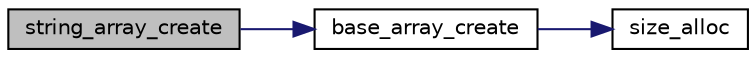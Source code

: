 digraph "string_array_create"
{
  edge [fontname="Helvetica",fontsize="10",labelfontname="Helvetica",labelfontsize="10"];
  node [fontname="Helvetica",fontsize="10",shape=record];
  rankdir="LR";
  Node191 [label="string_array_create",height=0.2,width=0.4,color="black", fillcolor="grey75", style="filled", fontcolor="black"];
  Node191 -> Node192 [color="midnightblue",fontsize="10",style="solid",fontname="Helvetica"];
  Node192 [label="base_array_create",height=0.2,width=0.4,color="black", fillcolor="white", style="filled",URL="$db/dfd/base__array_8c.html#aaf22f7898a8801b699afb5ddd55abcf4"];
  Node192 -> Node193 [color="midnightblue",fontsize="10",style="solid",fontname="Helvetica"];
  Node193 [label="size_alloc",height=0.2,width=0.4,color="black", fillcolor="white", style="filled",URL="$d6/de0/memory__pool_8c.html#ac07274f51cb387c8cf128ba0532d7b84"];
}
